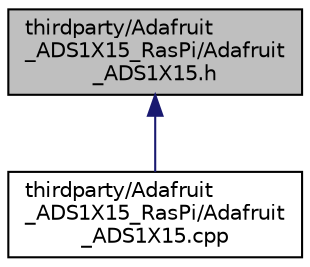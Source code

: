 digraph "thirdparty/Adafruit_ADS1X15_RasPi/Adafruit_ADS1X15.h"
{
 // LATEX_PDF_SIZE
  edge [fontname="Helvetica",fontsize="10",labelfontname="Helvetica",labelfontsize="10"];
  node [fontname="Helvetica",fontsize="10",shape=record];
  Node1 [label="thirdparty/Adafruit\l_ADS1X15_RasPi/Adafruit\l_ADS1X15.h",height=0.2,width=0.4,color="black", fillcolor="grey75", style="filled", fontcolor="black",tooltip=" "];
  Node1 -> Node2 [dir="back",color="midnightblue",fontsize="10",style="solid",fontname="Helvetica"];
  Node2 [label="thirdparty/Adafruit\l_ADS1X15_RasPi/Adafruit\l_ADS1X15.cpp",height=0.2,width=0.4,color="black", fillcolor="white", style="filled",URL="$Adafruit__ADS1X15_8cpp.html",tooltip=" "];
}
